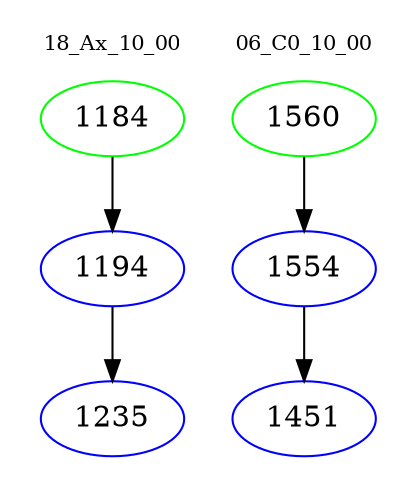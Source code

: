 digraph{
subgraph cluster_0 {
color = white
label = "18_Ax_10_00";
fontsize=10;
T0_1184 [label="1184", color="green"]
T0_1184 -> T0_1194 [color="black"]
T0_1194 [label="1194", color="blue"]
T0_1194 -> T0_1235 [color="black"]
T0_1235 [label="1235", color="blue"]
}
subgraph cluster_1 {
color = white
label = "06_C0_10_00";
fontsize=10;
T1_1560 [label="1560", color="green"]
T1_1560 -> T1_1554 [color="black"]
T1_1554 [label="1554", color="blue"]
T1_1554 -> T1_1451 [color="black"]
T1_1451 [label="1451", color="blue"]
}
}
